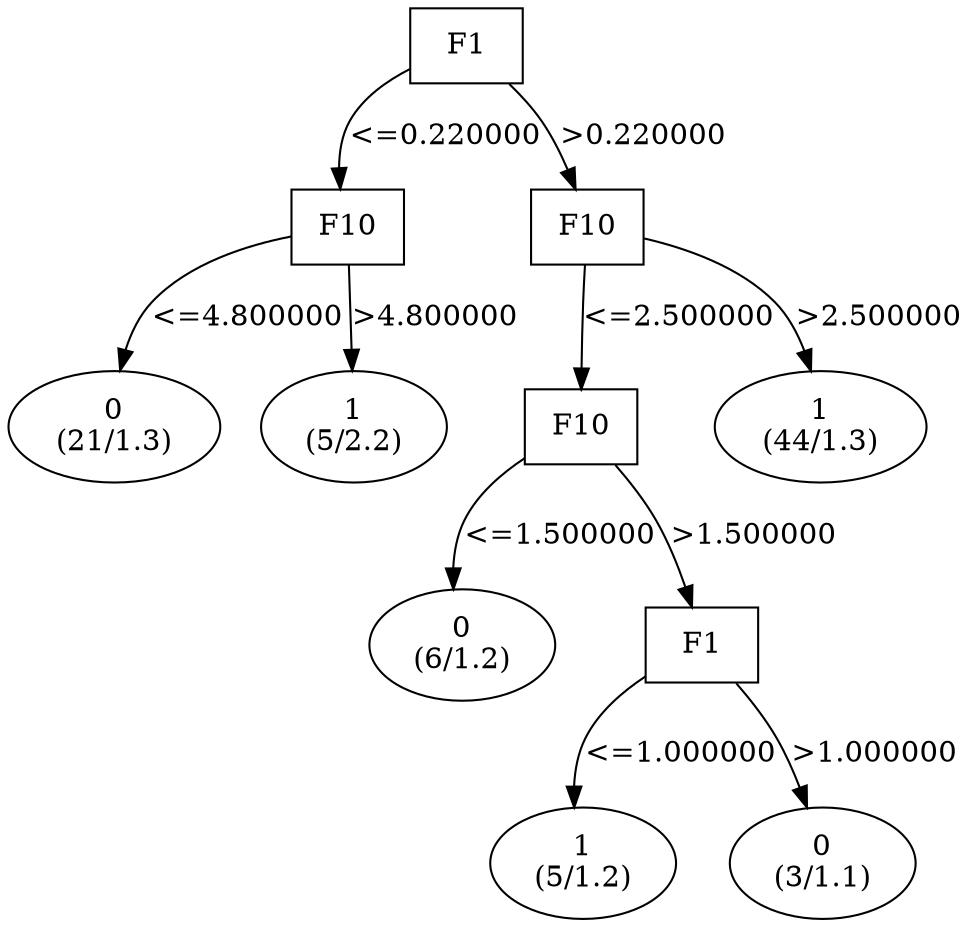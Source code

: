 digraph YaDT {
n0 [ shape=box, label="F1\n"]
n0 -> n1 [label="<=0.220000"]
n1 [ shape=box, label="F10\n"]
n1 -> n2 [label="<=4.800000"]
n2 [ shape=ellipse, label="0\n(21/1.3)"]
n1 -> n3 [label=">4.800000"]
n3 [ shape=ellipse, label="1\n(5/2.2)"]
n0 -> n5 [label=">0.220000"]
n5 [ shape=box, label="F10\n"]
n5 -> n6 [label="<=2.500000"]
n6 [ shape=box, label="F10\n"]
n6 -> n7 [label="<=1.500000"]
n7 [ shape=ellipse, label="0\n(6/1.2)"]
n6 -> n8 [label=">1.500000"]
n8 [ shape=box, label="F1\n"]
n8 -> n9 [label="<=1.000000"]
n9 [ shape=ellipse, label="1\n(5/1.2)"]
n8 -> n10 [label=">1.000000"]
n10 [ shape=ellipse, label="0\n(3/1.1)"]
n5 -> n13 [label=">2.500000"]
n13 [ shape=ellipse, label="1\n(44/1.3)"]
}
